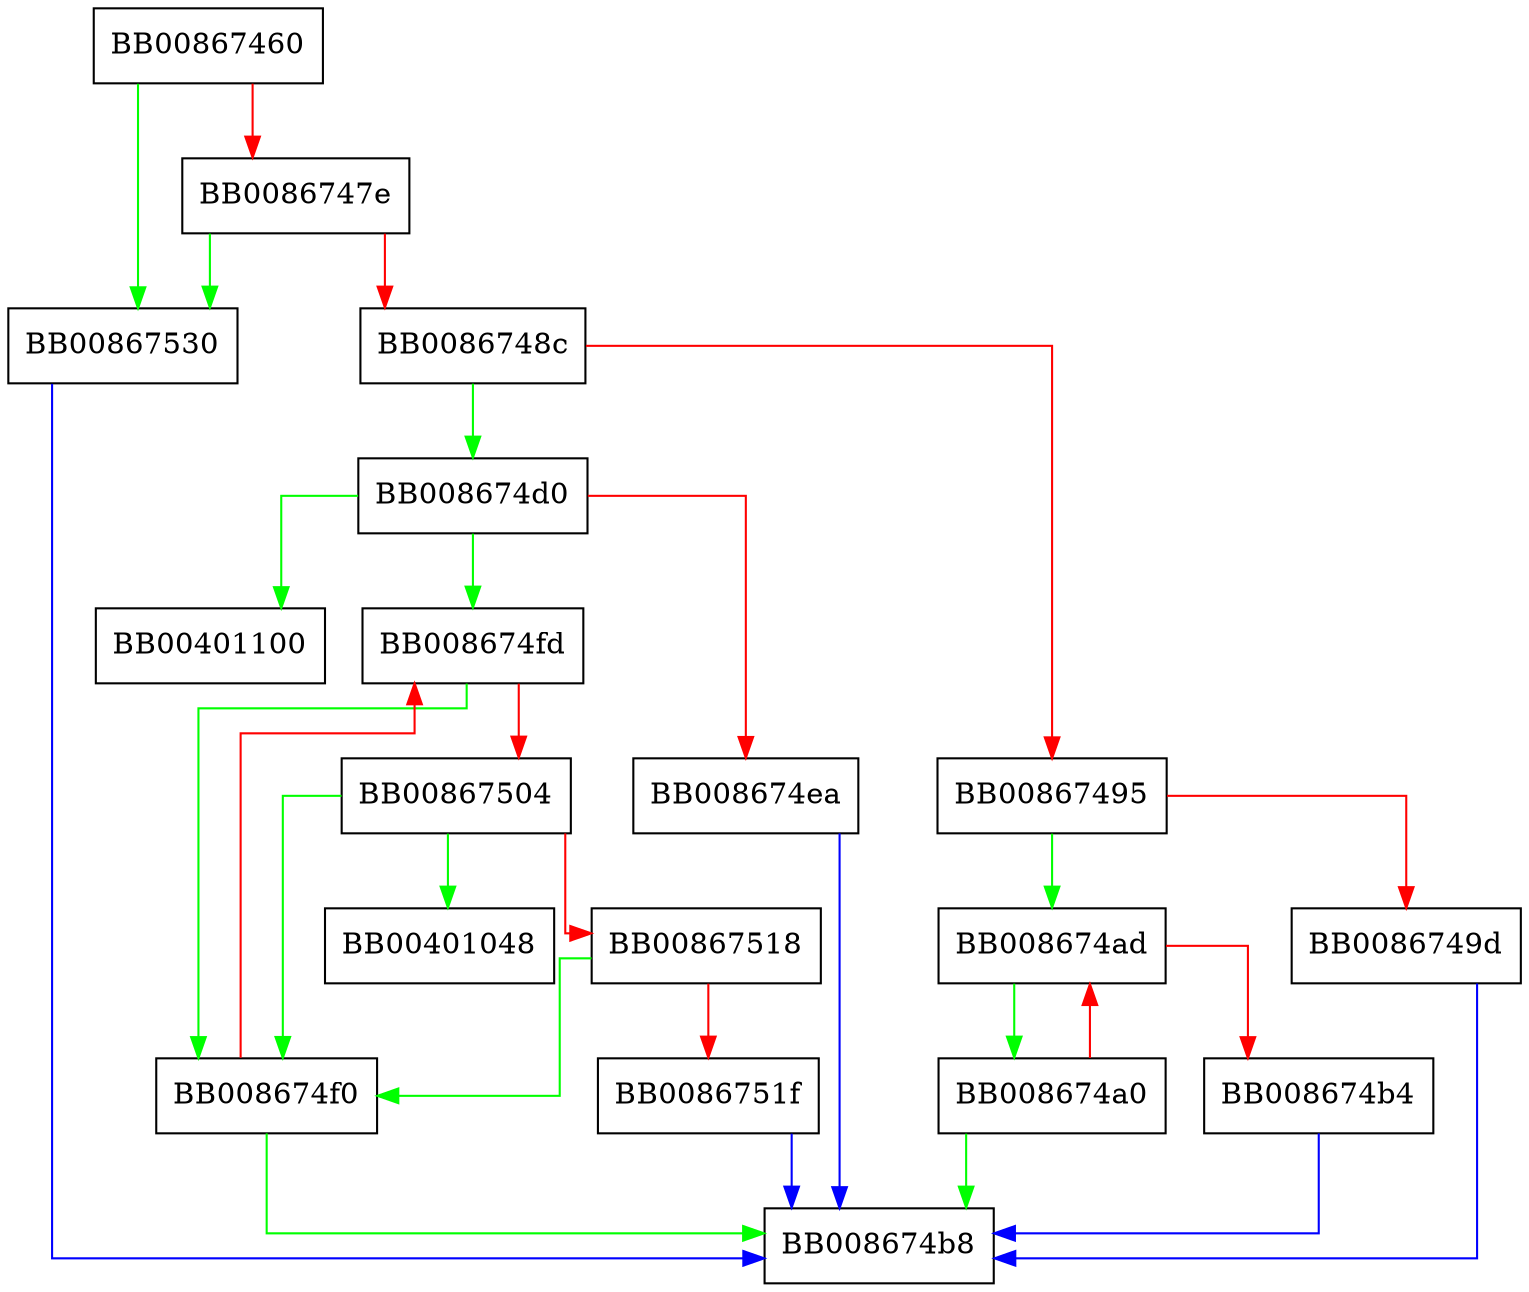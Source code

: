 digraph getenv {
  node [shape="box"];
  graph [splines=ortho];
  BB00867460 -> BB00867530 [color="green"];
  BB00867460 -> BB0086747e [color="red"];
  BB0086747e -> BB00867530 [color="green"];
  BB0086747e -> BB0086748c [color="red"];
  BB0086748c -> BB008674d0 [color="green"];
  BB0086748c -> BB00867495 [color="red"];
  BB00867495 -> BB008674ad [color="green"];
  BB00867495 -> BB0086749d [color="red"];
  BB0086749d -> BB008674b8 [color="blue"];
  BB008674a0 -> BB008674b8 [color="green"];
  BB008674a0 -> BB008674ad [color="red"];
  BB008674ad -> BB008674a0 [color="green"];
  BB008674ad -> BB008674b4 [color="red"];
  BB008674b4 -> BB008674b8 [color="blue"];
  BB008674d0 -> BB00401100 [color="green"];
  BB008674d0 -> BB008674fd [color="green"];
  BB008674d0 -> BB008674ea [color="red"];
  BB008674ea -> BB008674b8 [color="blue"];
  BB008674f0 -> BB008674b8 [color="green"];
  BB008674f0 -> BB008674fd [color="red"];
  BB008674fd -> BB008674f0 [color="green"];
  BB008674fd -> BB00867504 [color="red"];
  BB00867504 -> BB00401048 [color="green"];
  BB00867504 -> BB008674f0 [color="green"];
  BB00867504 -> BB00867518 [color="red"];
  BB00867518 -> BB008674f0 [color="green"];
  BB00867518 -> BB0086751f [color="red"];
  BB0086751f -> BB008674b8 [color="blue"];
  BB00867530 -> BB008674b8 [color="blue"];
}